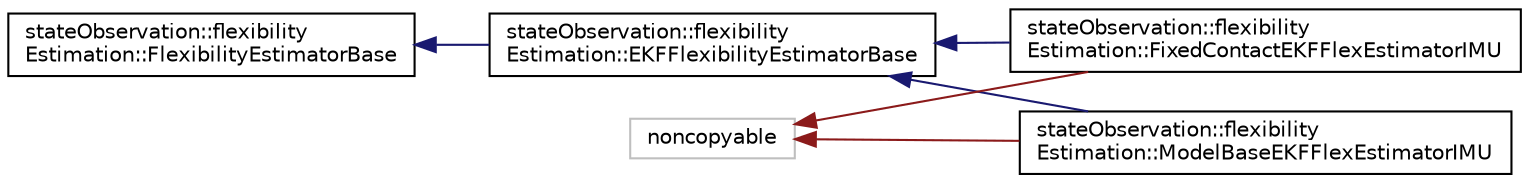 digraph "Graphical Class Hierarchy"
{
  edge [fontname="Helvetica",fontsize="10",labelfontname="Helvetica",labelfontsize="10"];
  node [fontname="Helvetica",fontsize="10",shape=record];
  rankdir="LR";
  Node47 [label="stateObservation::flexibility\lEstimation::FlexibilityEstimatorBase",height=0.2,width=0.4,color="black", fillcolor="white", style="filled",URL="$classstateObservation_1_1flexibilityEstimation_1_1FlexibilityEstimatorBase.html",tooltip="This class is the base class of the flexibility estimators. "];
  Node47 -> Node48 [dir="back",color="midnightblue",fontsize="10",style="solid",fontname="Helvetica"];
  Node48 [label="stateObservation::flexibility\lEstimation::EKFFlexibilityEstimatorBase",height=0.2,width=0.4,color="black", fillcolor="white", style="filled",URL="$classstateObservation_1_1flexibilityEstimation_1_1EKFFlexibilityEstimatorBase.html",tooltip="This class is the base class of the flexibility estimators that use an extended Kalman Filter..."];
  Node48 -> Node0 [dir="back",color="midnightblue",fontsize="10",style="solid",fontname="Helvetica"];
  Node0 [label="stateObservation::flexibility\lEstimation::FixedContactEKFFlexEstimatorIMU",height=0.2,width=0.4,color="black", fillcolor="white", style="filled",URL="$classstateObservation_1_1flexibilityEstimation_1_1FixedContactEKFFlexEstimatorIMU.html",tooltip="This class implements the flexibility estimation of a robot with the hypothesis that the contact posi..."];
  Node48 -> Node31 [dir="back",color="midnightblue",fontsize="10",style="solid",fontname="Helvetica"];
  Node31 [label="stateObservation::flexibility\lEstimation::ModelBaseEKFFlexEstimatorIMU",height=0.2,width=0.4,color="black", fillcolor="white", style="filled",URL="$classstateObservation_1_1flexibilityEstimation_1_1ModelBaseEKFFlexEstimatorIMU.html",tooltip="This class implements the flexibility estimation of a robot with the hypothesis that the contact posi..."];
  Node29 [label="noncopyable",height=0.2,width=0.4,color="grey75", fillcolor="white", style="filled"];
  Node29 -> Node0 [dir="back",color="firebrick4",fontsize="10",style="solid",fontname="Helvetica"];
  Node29 -> Node31 [dir="back",color="firebrick4",fontsize="10",style="solid",fontname="Helvetica"];
}
